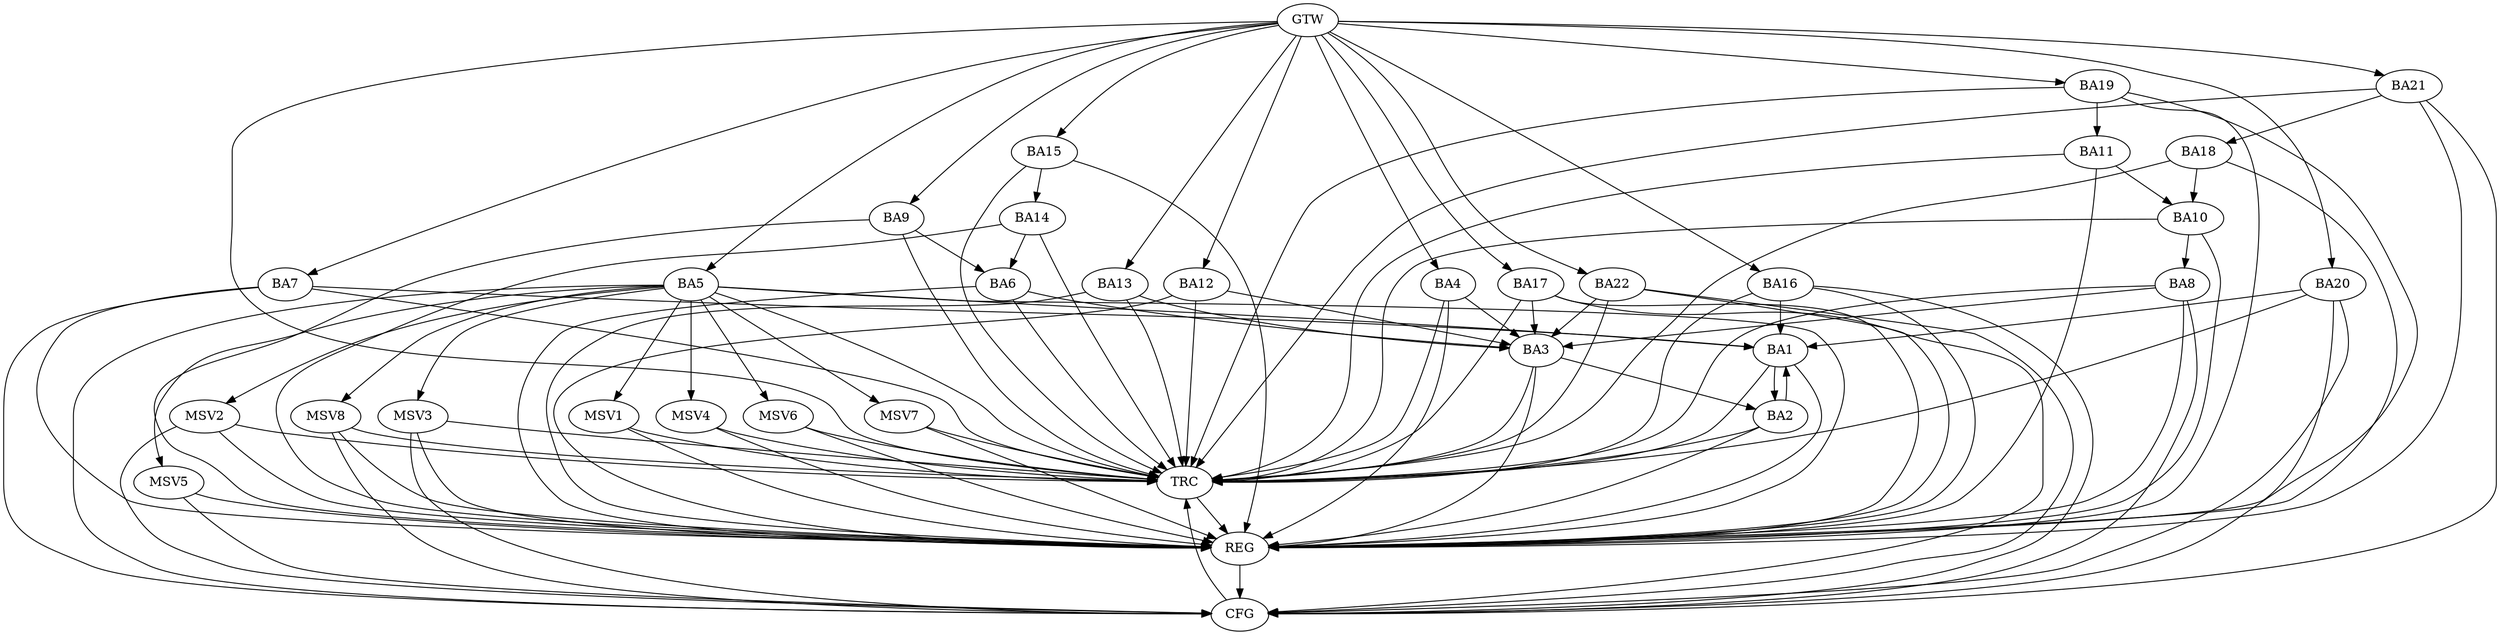 strict digraph G {
  BA1 [ label="BA1" ];
  BA2 [ label="BA2" ];
  BA3 [ label="BA3" ];
  BA4 [ label="BA4" ];
  BA5 [ label="BA5" ];
  BA6 [ label="BA6" ];
  BA7 [ label="BA7" ];
  BA8 [ label="BA8" ];
  BA9 [ label="BA9" ];
  BA10 [ label="BA10" ];
  BA11 [ label="BA11" ];
  BA12 [ label="BA12" ];
  BA13 [ label="BA13" ];
  BA14 [ label="BA14" ];
  BA15 [ label="BA15" ];
  BA16 [ label="BA16" ];
  BA17 [ label="BA17" ];
  BA18 [ label="BA18" ];
  BA19 [ label="BA19" ];
  BA20 [ label="BA20" ];
  BA21 [ label="BA21" ];
  BA22 [ label="BA22" ];
  GTW [ label="GTW" ];
  REG [ label="REG" ];
  CFG [ label="CFG" ];
  TRC [ label="TRC" ];
  MSV1 [ label="MSV1" ];
  MSV2 [ label="MSV2" ];
  MSV3 [ label="MSV3" ];
  MSV4 [ label="MSV4" ];
  MSV5 [ label="MSV5" ];
  MSV6 [ label="MSV6" ];
  MSV7 [ label="MSV7" ];
  MSV8 [ label="MSV8" ];
  BA1 -> BA2;
  BA2 -> BA1;
  BA3 -> BA2;
  BA4 -> BA3;
  BA5 -> BA1;
  BA6 -> BA3;
  BA7 -> BA1;
  BA8 -> BA3;
  BA9 -> BA6;
  BA10 -> BA8;
  BA11 -> BA10;
  BA12 -> BA3;
  BA13 -> BA3;
  BA14 -> BA6;
  BA15 -> BA14;
  BA16 -> BA1;
  BA17 -> BA3;
  BA18 -> BA10;
  BA19 -> BA11;
  BA20 -> BA1;
  BA21 -> BA18;
  BA22 -> BA3;
  GTW -> BA4;
  GTW -> BA5;
  GTW -> BA7;
  GTW -> BA9;
  GTW -> BA12;
  GTW -> BA13;
  GTW -> BA15;
  GTW -> BA16;
  GTW -> BA17;
  GTW -> BA19;
  GTW -> BA20;
  GTW -> BA21;
  GTW -> BA22;
  BA1 -> REG;
  BA2 -> REG;
  BA3 -> REG;
  BA4 -> REG;
  BA5 -> REG;
  BA6 -> REG;
  BA7 -> REG;
  BA8 -> REG;
  BA9 -> REG;
  BA10 -> REG;
  BA11 -> REG;
  BA12 -> REG;
  BA13 -> REG;
  BA14 -> REG;
  BA15 -> REG;
  BA16 -> REG;
  BA17 -> REG;
  BA18 -> REG;
  BA19 -> REG;
  BA20 -> REG;
  BA21 -> REG;
  BA22 -> REG;
  BA7 -> CFG;
  BA8 -> CFG;
  BA16 -> CFG;
  BA17 -> CFG;
  BA21 -> CFG;
  BA5 -> CFG;
  BA22 -> CFG;
  BA20 -> CFG;
  BA19 -> CFG;
  REG -> CFG;
  BA1 -> TRC;
  BA2 -> TRC;
  BA3 -> TRC;
  BA4 -> TRC;
  BA5 -> TRC;
  BA6 -> TRC;
  BA7 -> TRC;
  BA8 -> TRC;
  BA9 -> TRC;
  BA10 -> TRC;
  BA11 -> TRC;
  BA12 -> TRC;
  BA13 -> TRC;
  BA14 -> TRC;
  BA15 -> TRC;
  BA16 -> TRC;
  BA17 -> TRC;
  BA18 -> TRC;
  BA19 -> TRC;
  BA20 -> TRC;
  BA21 -> TRC;
  BA22 -> TRC;
  GTW -> TRC;
  CFG -> TRC;
  TRC -> REG;
  BA5 -> MSV1;
  BA5 -> MSV2;
  BA5 -> MSV3;
  MSV1 -> REG;
  MSV1 -> TRC;
  MSV2 -> REG;
  MSV2 -> TRC;
  MSV2 -> CFG;
  MSV3 -> REG;
  MSV3 -> TRC;
  MSV3 -> CFG;
  BA5 -> MSV4;
  MSV4 -> REG;
  MSV4 -> TRC;
  BA5 -> MSV5;
  MSV5 -> REG;
  MSV5 -> CFG;
  BA5 -> MSV6;
  BA5 -> MSV7;
  MSV6 -> REG;
  MSV6 -> TRC;
  MSV7 -> REG;
  MSV7 -> TRC;
  BA5 -> MSV8;
  MSV8 -> REG;
  MSV8 -> TRC;
  MSV8 -> CFG;
}
